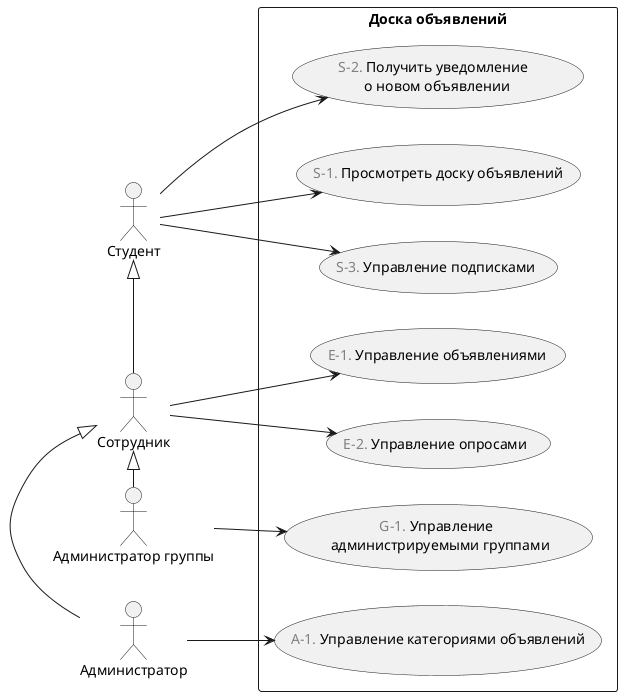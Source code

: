 ﻿@startuml
'https://plantuml.com/use-case-diagram 

left to right direction

:Студент: as student
:Сотрудник: as employee
:Администратор группы: as groupAdmin
:Администратор: as admin

rectangle "Доска объявлений" {
    student --> (<font color="gray">S-1.</font> Просмотреть доску объявлений)
    student --> (<font color="gray">S-3.</font> Управление подписками)
    student --> (<font color="gray">S-2.</font> Получить уведомление \n о новом объявлении)
    
    student <|-r- employee
    employee --> (<font color="gray">E-2.</font> Управление опросами)
    employee --> (<font color="gray">E-1.</font> Управление объявлениями)
    
    employee <|-r- admin
    admin --> (<font color="gray">A-1.</font> Управление категориями объявлений)
    
    employee <|-r- groupAdmin
    groupAdmin --> (<font color="gray">G-1.</font> Управление \n администрируемыми группами)
}

@enduml
